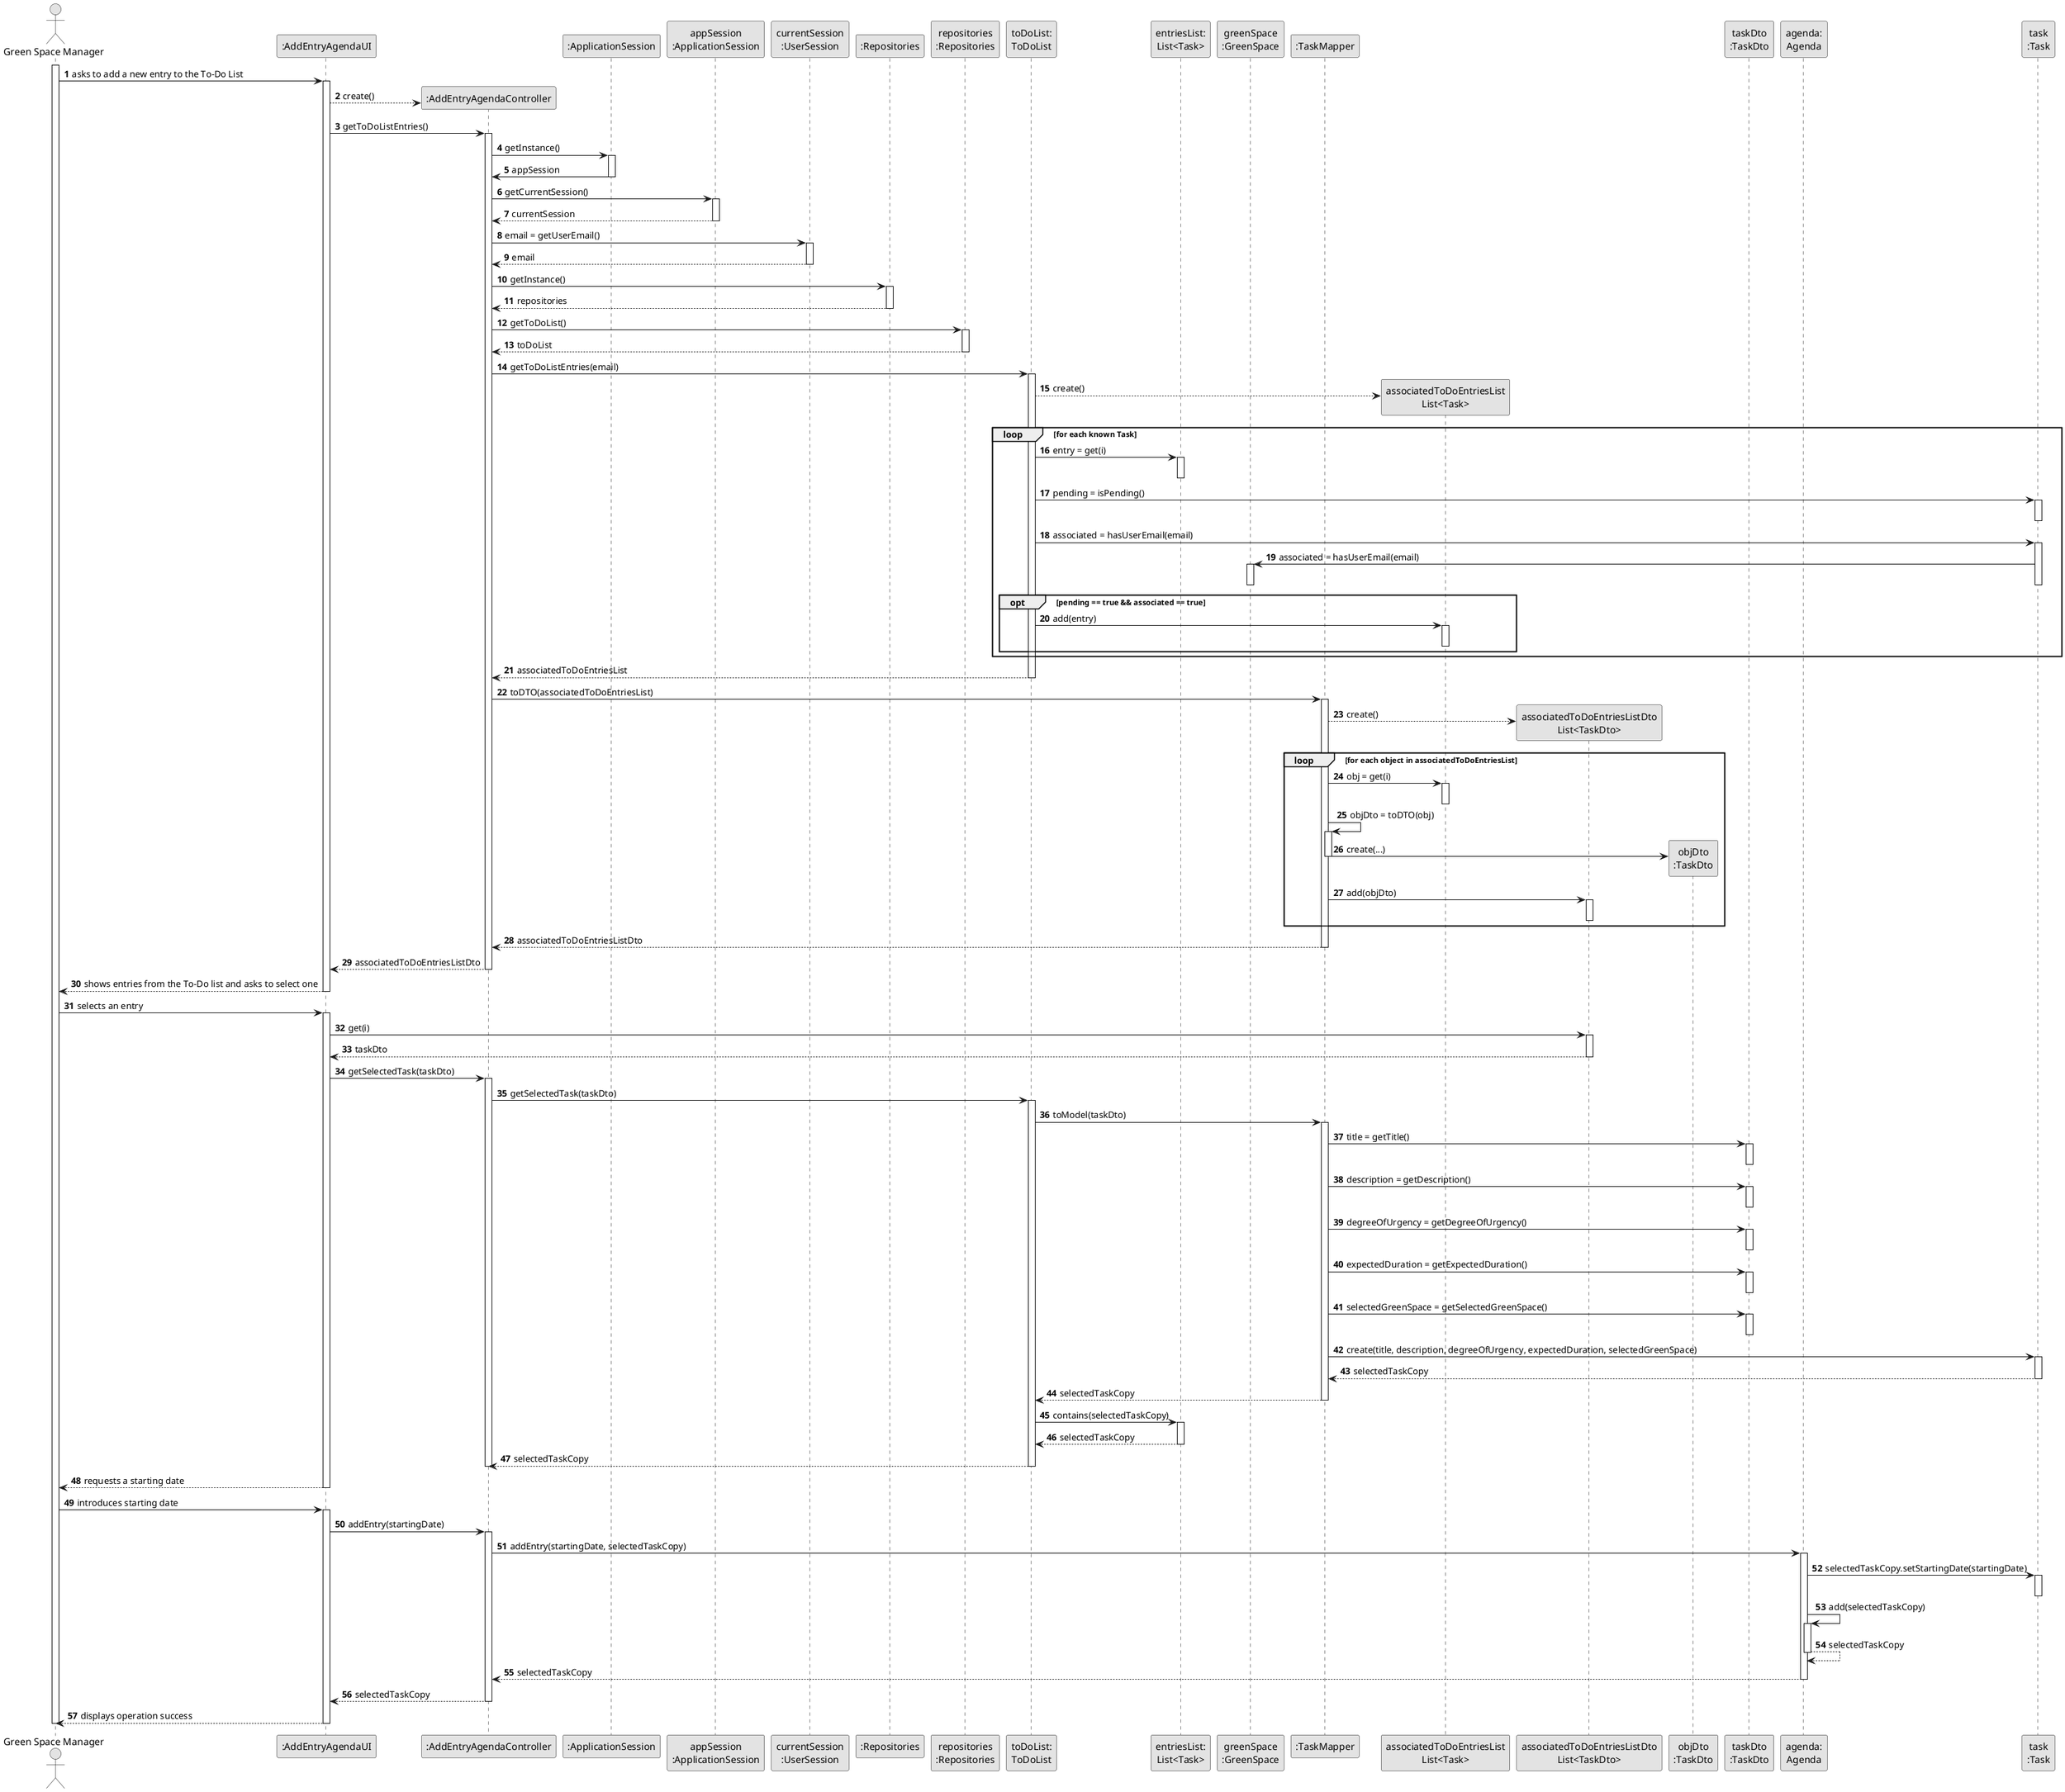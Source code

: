 @startuml
skinparam monochrome true
skinparam packageStyle rectangle
skinparam shadowing false

autonumber

'hide footbox
actor "Green Space Manager" as GSM
participant ":AddEntryAgendaUI" as UI
participant ":AddEntryAgendaController" as CTRL
participant ":ApplicationSession" as _APP
participant "appSession\n:ApplicationSession" as APP
participant "currentSession\n:UserSession" as SESSION
participant ":Repositories" as RepositorySingleton
participant "repositories\n:Repositories" as PLAT
participant "toDoList:\nToDoList" as ToDoList
participant "entriesList:\nList<Task>" as EntriesList
participant "greenSpace\n:GreenSpace" as greenSpace
participant ":TaskMapper" as TaskMapper
participant "associatedToDoEntriesList\nList<Task>" as associatedToDoEntriesList
participant "associatedToDoEntriesListDto\nList<TaskDto>" as associatedToDoEntriesListDto
participant "objDto\n:TaskDto" as taskDto
participant "taskDto\n:TaskDto" as TaskDto
participant "agenda:\nAgenda" as Agenda
participant "task\n:Task" as Task

activate GSM

    GSM -> UI : asks to add a new entry to the To-Do List
    activate UI

        UI --> CTRL** : create()
        UI -> CTRL : getToDoListEntries()
        activate CTRL

            CTRL -> _APP: getInstance()
                activate _APP
                    _APP -> CTRL: appSession
                deactivate _APP

                CTRL -> APP: getCurrentSession()
                activate APP

                    APP --> CTRL: currentSession
                deactivate APP

                CTRL -> SESSION: email = getUserEmail()
                activate SESSION

                    SESSION --> CTRL: email
                deactivate SESSION

            CTRL -> RepositorySingleton : getInstance()
                activate RepositorySingleton

                    RepositorySingleton --> CTRL: repositories
                deactivate RepositorySingleton

                CTRL -> PLAT : getToDoList()
                activate PLAT

                    PLAT --> CTRL : toDoList
                deactivate PLAT

                CTRL -> ToDoList : getToDoListEntries(email)
                activate ToDoList

                    ToDoList --> associatedToDoEntriesList** : create()

                    loop for each known Task

                        ToDoList -> EntriesList : entry = get(i)
                        activate EntriesList
                        deactivate EntriesList

                        ToDoList -> Task : pending = isPending()
                        activate Task
                        deactivate Task

                        ToDoList -> Task : associated = hasUserEmail(email)
                        activate Task

                            Task -> greenSpace : associated = hasUserEmail(email)
                            activate greenSpace
                            deactivate greenSpace

                        deactivate Task

                        opt pending == true && associated == true

                            ToDoList -> associatedToDoEntriesList : add(entry)
                            activate associatedToDoEntriesList
                            deactivate associatedToDoEntriesList

                        end opt

                    end loop

                    ToDoList --> CTRL : associatedToDoEntriesList
                deactivate ToDoList

                CTRL -> TaskMapper : toDTO(associatedToDoEntriesList)
                activate TaskMapper

                    TaskMapper --> associatedToDoEntriesListDto** : create()

                    loop for each object in associatedToDoEntriesList
                        TaskMapper -> associatedToDoEntriesList : obj = get(i)
                        activate associatedToDoEntriesList

                            deactivate associatedToDoEntriesList

                        TaskMapper -> TaskMapper : objDto = toDTO(obj)
                        activate TaskMapper

                            TaskMapper -> taskDto** :create(...)
                            deactivate TaskMapper

                        TaskMapper -> associatedToDoEntriesListDto : add(objDto)
                        activate associatedToDoEntriesListDto

                            deactivate associatedToDoEntriesListDto

                        end loop

                    TaskMapper --> CTRL : associatedToDoEntriesListDto
                    deactivate TaskMapper

                CTRL --> UI : associatedToDoEntriesListDto
                deactivate CTRL
            UI --> GSM : shows entries from the To-Do list and asks to select one
            deactivate UI

        GSM -> UI : selects an entry
        activate UI

            UI -> associatedToDoEntriesListDto : get(i)
            activate associatedToDoEntriesListDto

                associatedToDoEntriesListDto --> UI : taskDto
            deactivate associatedToDoEntriesListDto

            UI -> CTRL : getSelectedTask(taskDto)
            activate CTRL

                CTRL -> ToDoList : getSelectedTask(taskDto)
                activate ToDoList

                    ToDoList -> TaskMapper : toModel(taskDto)
                    activate TaskMapper

                        TaskMapper -> TaskDto : title = getTitle()
                        activate TaskDto
                        deactivate TaskDto

                        TaskMapper -> TaskDto : description = getDescription()
                        activate TaskDto
                        deactivate TaskDto

                        TaskMapper -> TaskDto : degreeOfUrgency = getDegreeOfUrgency()
                        activate TaskDto
                        deactivate TaskDto

                        TaskMapper -> TaskDto : expectedDuration = getExpectedDuration()
                        activate TaskDto
                        deactivate TaskDto

                        TaskMapper -> TaskDto : selectedGreenSpace = getSelectedGreenSpace()
                        activate TaskDto
                        deactivate TaskDto

                        TaskMapper -> Task : create(title, description, degreeOfUrgency, expectedDuration, selectedGreenSpace)
                        activate Task

                            Task --> TaskMapper : selectedTaskCopy
                        deactivate Task

                        TaskMapper --> ToDoList : selectedTaskCopy
                        deactivate TaskMapper

                    ToDoList -> EntriesList: contains(selectedTaskCopy)
                    activate EntriesList

                        EntriesList --> ToDoList : selectedTaskCopy
                    deactivate EntriesList

                    ToDoList --> CTRL : selectedTaskCopy
                    deactivate ToDoList

                deactivate CTRL

            UI --> GSM : requests a starting date
            deactivate UI

        GSM -> UI : introduces starting date
        activate UI

            UI -> CTRL : addEntry(startingDate)
            activate CTRL

                CTRL -> Agenda : addEntry(startingDate, selectedTaskCopy)
                activate Agenda

                    Agenda -> Task : selectedTaskCopy.setStartingDate(startingDate)
                    activate Task
                    deactivate Task

                    Agenda -> Agenda : add(selectedTaskCopy)
                    activate Agenda

                        Agenda --> Agenda : selectedTaskCopy
                    deactivate Agenda

                    Agenda --> CTRL : selectedTaskCopy
                    deactivate Agenda

                CTRL --> UI : selectedTaskCopy
                deactivate CTRL

            UI --> GSM : displays operation success
            deactivate UI

        deactivate GSM

@enduml
